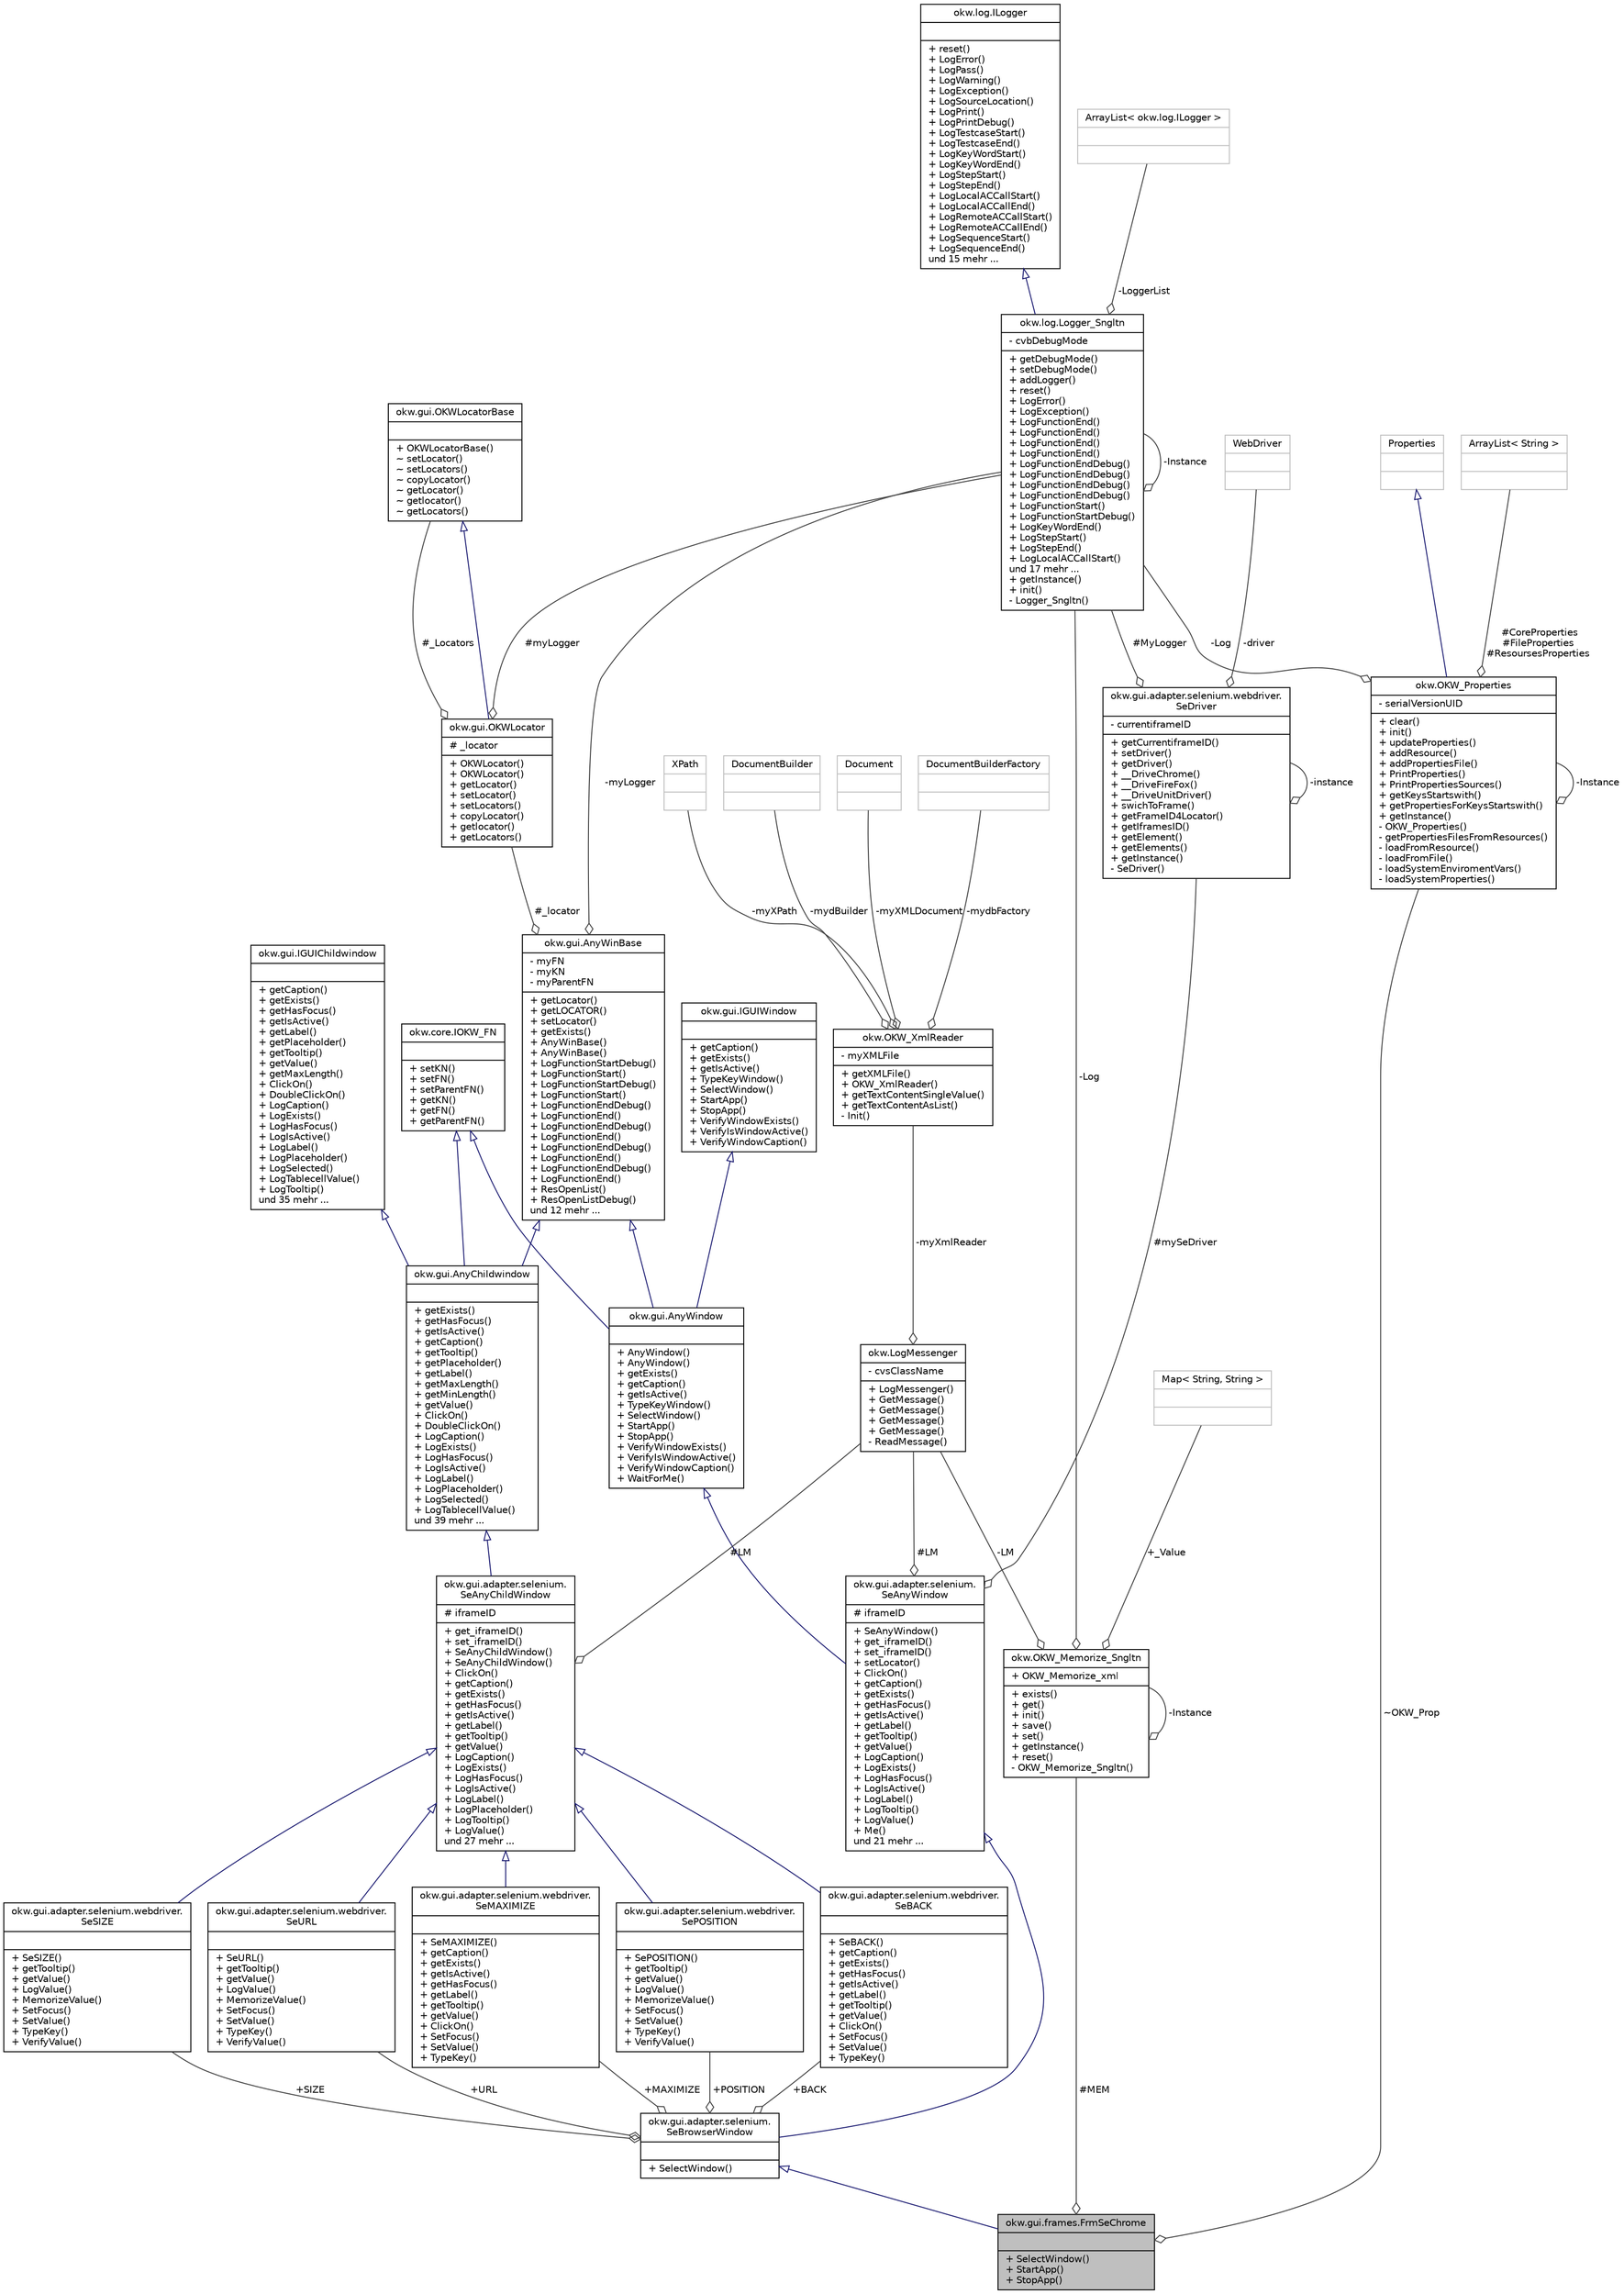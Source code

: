 digraph "okw.gui.frames.FrmSeChrome"
{
 // INTERACTIVE_SVG=YES
 // LATEX_PDF_SIZE
  edge [fontname="Helvetica",fontsize="10",labelfontname="Helvetica",labelfontsize="10"];
  node [fontname="Helvetica",fontsize="10",shape=record];
  Node7 [label="{okw.gui.frames.FrmSeChrome\n||+ SelectWindow()\l+ StartApp()\l+ StopApp()\l}",height=0.2,width=0.4,color="black", fillcolor="grey75", style="filled", fontcolor="black",tooltip=" "];
  Node8 -> Node7 [dir="back",color="midnightblue",fontsize="10",style="solid",arrowtail="onormal",fontname="Helvetica"];
  Node8 [label="{okw.gui.adapter.selenium.\lSeBrowserWindow\n||+ SelectWindow()\l}",height=0.2,width=0.4,color="black", fillcolor="white", style="filled",URL="$classokw_1_1gui_1_1adapter_1_1selenium_1_1_se_browser_window.html",tooltip="Abstrakte Basisklasse für SeBrowserTypen."];
  Node9 -> Node8 [dir="back",color="midnightblue",fontsize="10",style="solid",arrowtail="onormal",fontname="Helvetica"];
  Node9 [label="{okw.gui.adapter.selenium.\lSeAnyWindow\n|# iframeID\l|+ SeAnyWindow()\l+ get_iframeID()\l+ set_iframeID()\l+ setLocator()\l+ ClickOn()\l+ getCaption()\l+ getExists()\l+ getHasFocus()\l+ getIsActive()\l+ getLabel()\l+ getTooltip()\l+ getValue()\l+ LogCaption()\l+ LogExists()\l+ LogHasFocus()\l+ LogIsActive()\l+ LogLabel()\l+ LogTooltip()\l+ LogValue()\l+ Me()\lund 21 mehr ...\l}",height=0.2,width=0.4,color="black", fillcolor="white", style="filled",URL="$classokw_1_1gui_1_1adapter_1_1selenium_1_1_se_any_window.html",tooltip="SeAnyWindow ist eine Fenster GUI-Adapterklasse."];
  Node10 -> Node9 [dir="back",color="midnightblue",fontsize="10",style="solid",arrowtail="onormal",fontname="Helvetica"];
  Node10 [label="{okw.gui.AnyWindow\n||+ AnyWindow()\l+ AnyWindow()\l+ getExists()\l+ getCaption()\l+ getIsActive()\l+ TypeKeyWindow()\l+ SelectWindow()\l+ StartApp()\l+ StopApp()\l+ VerifyWindowExists()\l+ VerifyIsWindowActive()\l+ VerifyWindowCaption()\l+ WaitForMe()\l}",height=0.2,width=0.4,color="black", fillcolor="white", style="filled",URL="$classokw_1_1gui_1_1_any_window.html",tooltip="Description of AnyWin."];
  Node11 -> Node10 [dir="back",color="midnightblue",fontsize="10",style="solid",arrowtail="onormal",fontname="Helvetica"];
  Node11 [label="{okw.gui.AnyWinBase\n|- myFN\l- myKN\l- myParentFN\l|+ getLocator()\l+ getLOCATOR()\l+ setLocator()\l+ getExists()\l+ AnyWinBase()\l+ AnyWinBase()\l+ LogFunctionStartDebug()\l+ LogFunctionStart()\l+ LogFunctionStartDebug()\l+ LogFunctionStart()\l+ LogFunctionEndDebug()\l+ LogFunctionEnd()\l+ LogFunctionEndDebug()\l+ LogFunctionEnd()\l+ LogFunctionEndDebug()\l+ LogFunctionEnd()\l+ LogFunctionEndDebug()\l+ LogFunctionEnd()\l+ ResOpenList()\l+ ResOpenListDebug()\lund 12 mehr ...\l}",height=0.2,width=0.4,color="black", fillcolor="white", style="filled",URL="$classokw_1_1gui_1_1_any_win_base.html",tooltip="Description of AnyWin."];
  Node12 -> Node11 [color="grey25",fontsize="10",style="solid",label=" #_locator" ,arrowhead="odiamond",fontname="Helvetica"];
  Node12 [label="{okw.gui.OKWLocator\n|# _locator\l|+ OKWLocator()\l+ OKWLocator()\l+ getLocator()\l+ setLocator()\l+ setLocators()\l+ copyLocator()\l+ getlocator()\l+ getLocators()\l}",height=0.2,width=0.4,color="black", fillcolor="white", style="filled",URL="$classokw_1_1gui_1_1_o_k_w_locator.html",tooltip=" "];
  Node13 -> Node12 [dir="back",color="midnightblue",fontsize="10",style="solid",arrowtail="onormal",fontname="Helvetica"];
  Node13 [label="{okw.gui.OKWLocatorBase\n||+ OKWLocatorBase()\l~ setLocator()\l~ setLocators()\l~ copyLocator()\l~ getLocator()\l~ getlocator()\l~ getLocators()\l}",height=0.2,width=0.4,color="black", fillcolor="white", style="filled",URL="$classokw_1_1gui_1_1_o_k_w_locator_base.html",tooltip=" "];
  Node13 -> Node12 [color="grey25",fontsize="10",style="solid",label=" #_Locators" ,arrowhead="odiamond",fontname="Helvetica"];
  Node14 -> Node12 [color="grey25",fontsize="10",style="solid",label=" #myLogger" ,arrowhead="odiamond",fontname="Helvetica"];
  Node14 [label="{okw.log.Logger_Sngltn\n|- cvbDebugMode\l|+ getDebugMode()\l+ setDebugMode()\l+ addLogger()\l+ reset()\l+ LogError()\l+ LogException()\l+ LogFunctionEnd()\l+ LogFunctionEnd()\l+ LogFunctionEnd()\l+ LogFunctionEnd()\l+ LogFunctionEndDebug()\l+ LogFunctionEndDebug()\l+ LogFunctionEndDebug()\l+ LogFunctionEndDebug()\l+ LogFunctionStart()\l+ LogFunctionStartDebug()\l+ LogKeyWordEnd()\l+ LogStepStart()\l+ LogStepEnd()\l+ LogLocalACCallStart()\lund 17 mehr ...\l+ getInstance()\l+ init()\l- Logger_Sngltn()\l}",height=0.2,width=0.4,color="black", fillcolor="white", style="filled",URL="$classokw_1_1log_1_1_logger___sngltn.html",tooltip=" "];
  Node15 -> Node14 [dir="back",color="midnightblue",fontsize="10",style="solid",arrowtail="onormal",fontname="Helvetica"];
  Node15 [label="{okw.log.ILogger\n||+ reset()\l+ LogError()\l+ LogPass()\l+ LogWarning()\l+ LogException()\l+ LogSourceLocation()\l+ LogPrint()\l+ LogPrintDebug()\l+ LogTestcaseStart()\l+ LogTestcaseEnd()\l+ LogKeyWordStart()\l+ LogKeyWordEnd()\l+ LogStepStart()\l+ LogStepEnd()\l+ LogLocalACCallStart()\l+ LogLocalACCallEnd()\l+ LogRemoteACCallStart()\l+ LogRemoteACCallEnd()\l+ LogSequenceStart()\l+ LogSequenceEnd()\lund 15 mehr ...\l}",height=0.2,width=0.4,color="black", fillcolor="white", style="filled",URL="$interfaceokw_1_1log_1_1_i_logger.html",tooltip="Debug Logs are not a part of Interface."];
  Node16 -> Node14 [color="grey25",fontsize="10",style="solid",label=" -LoggerList" ,arrowhead="odiamond",fontname="Helvetica"];
  Node16 [label="{ArrayList\< okw.log.ILogger \>\n||}",height=0.2,width=0.4,color="grey75", fillcolor="white", style="filled",tooltip=" "];
  Node14 -> Node14 [color="grey25",fontsize="10",style="solid",label=" -Instance" ,arrowhead="odiamond",fontname="Helvetica"];
  Node14 -> Node11 [color="grey25",fontsize="10",style="solid",label=" -myLogger" ,arrowhead="odiamond",fontname="Helvetica"];
  Node17 -> Node10 [dir="back",color="midnightblue",fontsize="10",style="solid",arrowtail="onormal",fontname="Helvetica"];
  Node17 [label="{okw.gui.IGUIWindow\n||+ getCaption()\l+ getExists()\l+ getIsActive()\l+ TypeKeyWindow()\l+ SelectWindow()\l+ StartApp()\l+ StopApp()\l+ VerifyWindowExists()\l+ VerifyIsWindowActive()\l+ VerifyWindowCaption()\l}",height=0.2,width=0.4,color="black", fillcolor="white", style="filled",URL="$interfaceokw_1_1gui_1_1_i_g_u_i_window.html",tooltip=" "];
  Node18 -> Node10 [dir="back",color="midnightblue",fontsize="10",style="solid",arrowtail="onormal",fontname="Helvetica"];
  Node18 [label="{okw.core.IOKW_FN\n||+ setKN()\l+ setFN()\l+ setParentFN()\l+ getKN()\l+ getFN()\l+ getParentFN()\l}",height=0.2,width=0.4,color="black", fillcolor="white", style="filled",URL="$interfaceokw_1_1core_1_1_i_o_k_w___f_n.html",tooltip=" "];
  Node19 -> Node9 [color="grey25",fontsize="10",style="solid",label=" #mySeDriver" ,arrowhead="odiamond",fontname="Helvetica"];
  Node19 [label="{okw.gui.adapter.selenium.webdriver.\lSeDriver\n|- currentiframeID\l|+ getCurrentiframeID()\l+ setDriver()\l+ getDriver()\l+ __DriveChrome()\l+ __DriveFireFox()\l+ __DriveUnitDriver()\l+ swichToFrame()\l+ getFrameID4Locator()\l+ getIframesID()\l+ getElement()\l+ getElements()\l+ getInstance()\l- SeDriver()\l}",height=0.2,width=0.4,color="black", fillcolor="white", style="filled",URL="$classokw_1_1gui_1_1adapter_1_1selenium_1_1webdriver_1_1_se_driver.html",tooltip="Pattern Singelton."];
  Node19 -> Node19 [color="grey25",fontsize="10",style="solid",label=" -instance" ,arrowhead="odiamond",fontname="Helvetica"];
  Node20 -> Node19 [color="grey25",fontsize="10",style="solid",label=" -driver" ,arrowhead="odiamond",fontname="Helvetica"];
  Node20 [label="{WebDriver\n||}",height=0.2,width=0.4,color="grey75", fillcolor="white", style="filled",tooltip=" "];
  Node14 -> Node19 [color="grey25",fontsize="10",style="solid",label=" #MyLogger" ,arrowhead="odiamond",fontname="Helvetica"];
  Node21 -> Node9 [color="grey25",fontsize="10",style="solid",label=" #LM" ,arrowhead="odiamond",fontname="Helvetica"];
  Node21 [label="{okw.LogMessenger\n|- cvsClassName\l|+ LogMessenger()\l+ GetMessage()\l+ GetMessage()\l+ GetMessage()\l+ GetMessage()\l- ReadMessage()\l}",height=0.2,width=0.4,color="black", fillcolor="white", style="filled",URL="$classokw_1_1_log_messenger.html",tooltip="LogMessenger liest Log-Meldungen sprachspezifisch für die im Konstruktor gegeben Klasse aus der Zugeh..."];
  Node22 -> Node21 [color="grey25",fontsize="10",style="solid",label=" -myXmlReader" ,arrowhead="odiamond",fontname="Helvetica"];
  Node22 [label="{okw.OKW_XmlReader\n|- myXMLFile\l|+ getXMLFile()\l+ OKW_XmlReader()\l+ getTextContentSingleValue()\l+ getTextContentAsList()\l- Init()\l}",height=0.2,width=0.4,color="black", fillcolor="white", style="filled",URL="$classokw_1_1_o_k_w___xml_reader.html",tooltip=" "];
  Node23 -> Node22 [color="grey25",fontsize="10",style="solid",label=" -mydbFactory" ,arrowhead="odiamond",fontname="Helvetica"];
  Node23 [label="{DocumentBuilderFactory\n||}",height=0.2,width=0.4,color="grey75", fillcolor="white", style="filled",tooltip=" "];
  Node24 -> Node22 [color="grey25",fontsize="10",style="solid",label=" -myXPath" ,arrowhead="odiamond",fontname="Helvetica"];
  Node24 [label="{XPath\n||}",height=0.2,width=0.4,color="grey75", fillcolor="white", style="filled",tooltip=" "];
  Node25 -> Node22 [color="grey25",fontsize="10",style="solid",label=" -mydBuilder" ,arrowhead="odiamond",fontname="Helvetica"];
  Node25 [label="{DocumentBuilder\n||}",height=0.2,width=0.4,color="grey75", fillcolor="white", style="filled",tooltip=" "];
  Node26 -> Node22 [color="grey25",fontsize="10",style="solid",label=" -myXMLDocument" ,arrowhead="odiamond",fontname="Helvetica"];
  Node26 [label="{Document\n||}",height=0.2,width=0.4,color="grey75", fillcolor="white", style="filled",tooltip=" "];
  Node27 -> Node8 [color="grey25",fontsize="10",style="solid",label=" +POSITION" ,arrowhead="odiamond",fontname="Helvetica"];
  Node27 [label="{okw.gui.adapter.selenium.webdriver.\lSePOSITION\n||+ SePOSITION()\l+ getTooltip()\l+ getValue()\l+ LogValue()\l+ MemorizeValue()\l+ SetFocus()\l+ SetValue()\l+ TypeKey()\l+ VerifyValue()\l}",height=0.2,width=0.4,color="black", fillcolor="white", style="filled",URL="$classokw_1_1gui_1_1adapter_1_1selenium_1_1webdriver_1_1_se_p_o_s_i_t_i_o_n.html",tooltip="Klasse implementiert ein virtuelles Eingabefeld der Browser."];
  Node28 -> Node27 [dir="back",color="midnightblue",fontsize="10",style="solid",arrowtail="onormal",fontname="Helvetica"];
  Node28 [label="{okw.gui.adapter.selenium.\lSeAnyChildWindow\n|# iframeID\l|+ get_iframeID()\l+ set_iframeID()\l+ SeAnyChildWindow()\l+ SeAnyChildWindow()\l+ ClickOn()\l+ getCaption()\l+ getExists()\l+ getHasFocus()\l+ getIsActive()\l+ getLabel()\l+ getTooltip()\l+ getValue()\l+ LogCaption()\l+ LogExists()\l+ LogHasFocus()\l+ LogIsActive()\l+ LogLabel()\l+ LogPlaceholder()\l+ LogTooltip()\l+ LogValue()\lund 27 mehr ...\l}",height=0.2,width=0.4,color="black", fillcolor="white", style="filled",URL="$classokw_1_1gui_1_1adapter_1_1selenium_1_1_se_any_child_window.html",tooltip=" "];
  Node29 -> Node28 [dir="back",color="midnightblue",fontsize="10",style="solid",arrowtail="onormal",fontname="Helvetica"];
  Node29 [label="{okw.gui.AnyChildwindow\n||+ getExists()\l+ getHasFocus()\l+ getIsActive()\l+ getCaption()\l+ getTooltip()\l+ getPlaceholder()\l+ getLabel()\l+ getMaxLength()\l+ getMinLength()\l+ getValue()\l+ ClickOn()\l+ DoubleClickOn()\l+ LogCaption()\l+ LogExists()\l+ LogHasFocus()\l+ LogIsActive()\l+ LogLabel()\l+ LogPlaceholder()\l+ LogSelected()\l+ LogTablecellValue()\lund 39 mehr ...\l}",height=0.2,width=0.4,color="black", fillcolor="white", style="filled",URL="$classokw_1_1gui_1_1_any_childwindow.html",tooltip=" "];
  Node11 -> Node29 [dir="back",color="midnightblue",fontsize="10",style="solid",arrowtail="onormal",fontname="Helvetica"];
  Node30 -> Node29 [dir="back",color="midnightblue",fontsize="10",style="solid",arrowtail="onormal",fontname="Helvetica"];
  Node30 [label="{okw.gui.IGUIChildwindow\n||+ getCaption()\l+ getExists()\l+ getHasFocus()\l+ getIsActive()\l+ getLabel()\l+ getPlaceholder()\l+ getTooltip()\l+ getValue()\l+ getMaxLength()\l+ ClickOn()\l+ DoubleClickOn()\l+ LogCaption()\l+ LogExists()\l+ LogHasFocus()\l+ LogIsActive()\l+ LogLabel()\l+ LogPlaceholder()\l+ LogSelected()\l+ LogTablecellValue()\l+ LogTooltip()\lund 35 mehr ...\l}",height=0.2,width=0.4,color="black", fillcolor="white", style="filled",URL="$interfaceokw_1_1gui_1_1_i_g_u_i_childwindow.html",tooltip=" "];
  Node18 -> Node29 [dir="back",color="midnightblue",fontsize="10",style="solid",arrowtail="onormal",fontname="Helvetica"];
  Node21 -> Node28 [color="grey25",fontsize="10",style="solid",label=" #LM" ,arrowhead="odiamond",fontname="Helvetica"];
  Node31 -> Node8 [color="grey25",fontsize="10",style="solid",label=" +BACK" ,arrowhead="odiamond",fontname="Helvetica"];
  Node31 [label="{okw.gui.adapter.selenium.webdriver.\lSeBACK\n||+ SeBACK()\l+ getCaption()\l+ getExists()\l+ getHasFocus()\l+ getIsActive()\l+ getLabel()\l+ getTooltip()\l+ getValue()\l+ ClickOn()\l+ SetFocus()\l+ SetValue()\l+ TypeKey()\l}",height=0.2,width=0.4,color="black", fillcolor="white", style="filled",URL="$classokw_1_1gui_1_1adapter_1_1selenium_1_1webdriver_1_1_se_b_a_c_k.html",tooltip="Klasse Implementiert das BACK-Button der Browser."];
  Node28 -> Node31 [dir="back",color="midnightblue",fontsize="10",style="solid",arrowtail="onormal",fontname="Helvetica"];
  Node32 -> Node8 [color="grey25",fontsize="10",style="solid",label=" +SIZE" ,arrowhead="odiamond",fontname="Helvetica"];
  Node32 [label="{okw.gui.adapter.selenium.webdriver.\lSeSIZE\n||+ SeSIZE()\l+ getTooltip()\l+ getValue()\l+ LogValue()\l+ MemorizeValue()\l+ SetFocus()\l+ SetValue()\l+ TypeKey()\l+ VerifyValue()\l}",height=0.2,width=0.4,color="black", fillcolor="white", style="filled",URL="$classokw_1_1gui_1_1adapter_1_1selenium_1_1webdriver_1_1_se_s_i_z_e.html",tooltip="Klasse Implementiert das URL-Eingabefeld der Browser."];
  Node28 -> Node32 [dir="back",color="midnightblue",fontsize="10",style="solid",arrowtail="onormal",fontname="Helvetica"];
  Node33 -> Node8 [color="grey25",fontsize="10",style="solid",label=" +URL" ,arrowhead="odiamond",fontname="Helvetica"];
  Node33 [label="{okw.gui.adapter.selenium.webdriver.\lSeURL\n||+ SeURL()\l+ getTooltip()\l+ getValue()\l+ LogValue()\l+ MemorizeValue()\l+ SetFocus()\l+ SetValue()\l+ TypeKey()\l+ VerifyValue()\l}",height=0.2,width=0.4,color="black", fillcolor="white", style="filled",URL="$classokw_1_1gui_1_1adapter_1_1selenium_1_1webdriver_1_1_se_u_r_l.html",tooltip="Klasse Implementiert das URL-Eingabefeld der Browser."];
  Node28 -> Node33 [dir="back",color="midnightblue",fontsize="10",style="solid",arrowtail="onormal",fontname="Helvetica"];
  Node34 -> Node8 [color="grey25",fontsize="10",style="solid",label=" +MAXIMIZE" ,arrowhead="odiamond",fontname="Helvetica"];
  Node34 [label="{okw.gui.adapter.selenium.webdriver.\lSeMAXIMIZE\n||+ SeMAXIMIZE()\l+ getCaption()\l+ getExists()\l+ getIsActive()\l+ getHasFocus()\l+ getLabel()\l+ getTooltip()\l+ getValue()\l+ ClickOn()\l+ SetFocus()\l+ SetValue()\l+ TypeKey()\l}",height=0.2,width=0.4,color="black", fillcolor="white", style="filled",URL="$classokw_1_1gui_1_1adapter_1_1selenium_1_1webdriver_1_1_se_m_a_x_i_m_i_z_e.html",tooltip="Klasse Implementiert den Knopf zur Fenster-Maximierung eines Browsers."];
  Node28 -> Node34 [dir="back",color="midnightblue",fontsize="10",style="solid",arrowtail="onormal",fontname="Helvetica"];
  Node35 -> Node7 [color="grey25",fontsize="10",style="solid",label=" #MEM" ,arrowhead="odiamond",fontname="Helvetica"];
  Node35 [label="{okw.OKW_Memorize_Sngltn\n|+ OKW_Memorize_xml\l|+ exists()\l+ get()\l+ init()\l+ save()\l+ set()\l+ getInstance()\l+ reset()\l- OKW_Memorize_Sngltn()\l}",height=0.2,width=0.4,color="black", fillcolor="white", style="filled",URL="$classokw_1_1_o_k_w___memorize___sngltn.html",tooltip="OKW_Memorize ist die Speicher-Klasse hinter den Merke*-Schlüsselwörter."];
  Node21 -> Node35 [color="grey25",fontsize="10",style="solid",label=" -LM" ,arrowhead="odiamond",fontname="Helvetica"];
  Node36 -> Node35 [color="grey25",fontsize="10",style="solid",label=" +_Value" ,arrowhead="odiamond",fontname="Helvetica"];
  Node36 [label="{Map\< String, String \>\n||}",height=0.2,width=0.4,color="grey75", fillcolor="white", style="filled",tooltip=" "];
  Node35 -> Node35 [color="grey25",fontsize="10",style="solid",label=" -Instance" ,arrowhead="odiamond",fontname="Helvetica"];
  Node14 -> Node35 [color="grey25",fontsize="10",style="solid",label=" -Log" ,arrowhead="odiamond",fontname="Helvetica"];
  Node37 -> Node7 [color="grey25",fontsize="10",style="solid",label=" ~OKW_Prop" ,arrowhead="odiamond",fontname="Helvetica"];
  Node37 [label="{okw.OKW_Properties\n|- serialVersionUID\l|+ clear()\l+ init()\l+ updateProperties()\l+ addResource()\l+ addPropertiesFile()\l+ PrintProperties()\l+ PrintPropertiesSources()\l+ getKeysStartswith()\l+ getPropertiesForKeysStartswith()\l+ getInstance()\l- OKW_Properties()\l- getPropertiesFilesFromResources()\l- loadFromResource()\l- loadFromFile()\l- loadSystemEnviromentVars()\l- loadSystemProperties()\l}",height=0.2,width=0.4,color="black", fillcolor="white", style="filled",URL="$classokw_1_1_o_k_w___properties.html",tooltip="Reihenfolge der Resourcen-\"Beladung\"."];
  Node38 -> Node37 [dir="back",color="midnightblue",fontsize="10",style="solid",arrowtail="onormal",fontname="Helvetica"];
  Node38 [label="{Properties\n||}",height=0.2,width=0.4,color="grey75", fillcolor="white", style="filled",tooltip=" "];
  Node39 -> Node37 [color="grey25",fontsize="10",style="solid",label=" #CoreProperties\n#FileProperties\n#ResoursesProperties" ,arrowhead="odiamond",fontname="Helvetica"];
  Node39 [label="{ArrayList\< String \>\n||}",height=0.2,width=0.4,color="grey75", fillcolor="white", style="filled",tooltip=" "];
  Node14 -> Node37 [color="grey25",fontsize="10",style="solid",label=" -Log" ,arrowhead="odiamond",fontname="Helvetica"];
  Node37 -> Node37 [color="grey25",fontsize="10",style="solid",label=" -Instance" ,arrowhead="odiamond",fontname="Helvetica"];
}
